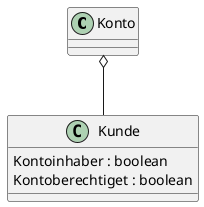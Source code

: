@startuml Übungseinheit 1 Aufgabe 3 b
class Konto
class Kunde {
    Kontoinhaber : boolean
    Kontoberechtiget : boolean
}

Konto o-- Kunde
@enduml